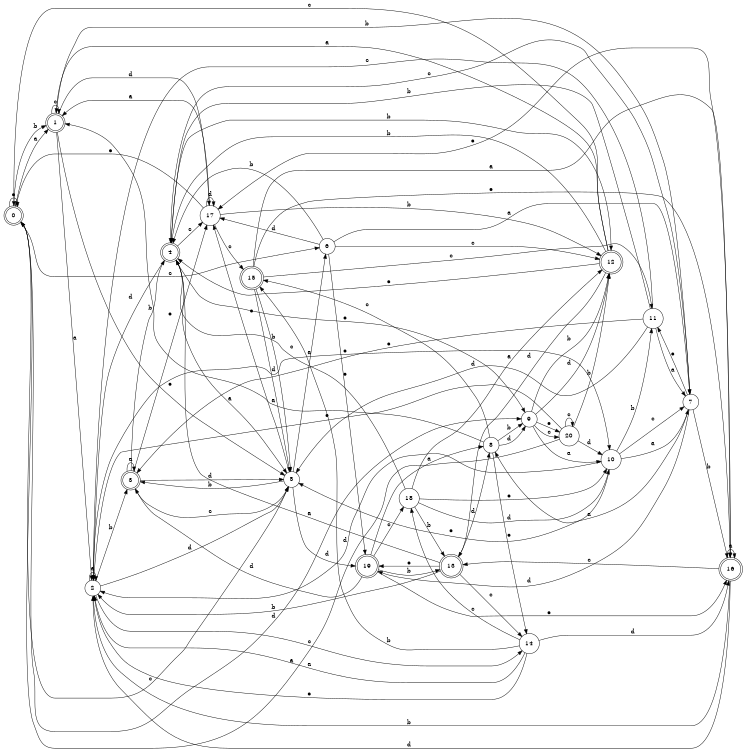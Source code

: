 digraph n17_7 {
__start0 [label="" shape="none"];

rankdir=LR;
size="8,5";

s0 [style="rounded,filled", color="black", fillcolor="white" shape="doublecircle", label="0"];
s1 [style="rounded,filled", color="black", fillcolor="white" shape="doublecircle", label="1"];
s2 [style="filled", color="black", fillcolor="white" shape="circle", label="2"];
s3 [style="rounded,filled", color="black", fillcolor="white" shape="doublecircle", label="3"];
s4 [style="rounded,filled", color="black", fillcolor="white" shape="doublecircle", label="4"];
s5 [style="filled", color="black", fillcolor="white" shape="circle", label="5"];
s6 [style="filled", color="black", fillcolor="white" shape="circle", label="6"];
s7 [style="filled", color="black", fillcolor="white" shape="circle", label="7"];
s8 [style="filled", color="black", fillcolor="white" shape="circle", label="8"];
s9 [style="filled", color="black", fillcolor="white" shape="circle", label="9"];
s10 [style="filled", color="black", fillcolor="white" shape="circle", label="10"];
s11 [style="filled", color="black", fillcolor="white" shape="circle", label="11"];
s12 [style="rounded,filled", color="black", fillcolor="white" shape="doublecircle", label="12"];
s13 [style="rounded,filled", color="black", fillcolor="white" shape="doublecircle", label="13"];
s14 [style="filled", color="black", fillcolor="white" shape="circle", label="14"];
s15 [style="rounded,filled", color="black", fillcolor="white" shape="doublecircle", label="15"];
s16 [style="rounded,filled", color="black", fillcolor="white" shape="doublecircle", label="16"];
s17 [style="filled", color="black", fillcolor="white" shape="circle", label="17"];
s18 [style="filled", color="black", fillcolor="white" shape="circle", label="18"];
s19 [style="rounded,filled", color="black", fillcolor="white" shape="doublecircle", label="19"];
s20 [style="filled", color="black", fillcolor="white" shape="circle", label="20"];
s0 -> s1 [label="a"];
s0 -> s1 [label="b"];
s0 -> s6 [label="c"];
s0 -> s9 [label="d"];
s0 -> s0 [label="e"];
s1 -> s2 [label="a"];
s1 -> s7 [label="b"];
s1 -> s1 [label="c"];
s1 -> s17 [label="d"];
s1 -> s5 [label="e"];
s2 -> s2 [label="a"];
s2 -> s3 [label="b"];
s2 -> s14 [label="c"];
s2 -> s5 [label="d"];
s2 -> s10 [label="e"];
s3 -> s3 [label="a"];
s3 -> s4 [label="b"];
s3 -> s5 [label="c"];
s3 -> s5 [label="d"];
s3 -> s17 [label="e"];
s4 -> s5 [label="a"];
s4 -> s12 [label="b"];
s4 -> s17 [label="c"];
s4 -> s2 [label="d"];
s4 -> s9 [label="e"];
s5 -> s6 [label="a"];
s5 -> s3 [label="b"];
s5 -> s0 [label="c"];
s5 -> s19 [label="d"];
s5 -> s17 [label="e"];
s6 -> s7 [label="a"];
s6 -> s4 [label="b"];
s6 -> s12 [label="c"];
s6 -> s17 [label="d"];
s6 -> s19 [label="e"];
s7 -> s8 [label="a"];
s7 -> s16 [label="b"];
s7 -> s4 [label="c"];
s7 -> s19 [label="d"];
s7 -> s11 [label="e"];
s8 -> s1 [label="a"];
s8 -> s9 [label="b"];
s8 -> s15 [label="c"];
s8 -> s9 [label="d"];
s8 -> s14 [label="e"];
s9 -> s10 [label="a"];
s9 -> s12 [label="b"];
s9 -> s20 [label="c"];
s9 -> s12 [label="d"];
s9 -> s20 [label="e"];
s10 -> s7 [label="a"];
s10 -> s11 [label="b"];
s10 -> s7 [label="c"];
s10 -> s2 [label="d"];
s10 -> s5 [label="e"];
s11 -> s7 [label="a"];
s11 -> s4 [label="b"];
s11 -> s2 [label="c"];
s11 -> s5 [label="d"];
s11 -> s3 [label="e"];
s12 -> s1 [label="a"];
s12 -> s4 [label="b"];
s12 -> s0 [label="c"];
s12 -> s13 [label="d"];
s12 -> s4 [label="e"];
s13 -> s4 [label="a"];
s13 -> s2 [label="b"];
s13 -> s14 [label="c"];
s13 -> s8 [label="d"];
s13 -> s19 [label="e"];
s14 -> s2 [label="a"];
s14 -> s15 [label="b"];
s14 -> s18 [label="c"];
s14 -> s16 [label="d"];
s14 -> s2 [label="e"];
s15 -> s16 [label="a"];
s15 -> s5 [label="b"];
s15 -> s11 [label="c"];
s15 -> s5 [label="d"];
s15 -> s16 [label="e"];
s16 -> s16 [label="a"];
s16 -> s2 [label="b"];
s16 -> s13 [label="c"];
s16 -> s2 [label="d"];
s16 -> s17 [label="e"];
s17 -> s1 [label="a"];
s17 -> s12 [label="b"];
s17 -> s15 [label="c"];
s17 -> s17 [label="d"];
s17 -> s0 [label="e"];
s18 -> s12 [label="a"];
s18 -> s13 [label="b"];
s18 -> s4 [label="c"];
s18 -> s10 [label="d"];
s18 -> s10 [label="e"];
s19 -> s8 [label="a"];
s19 -> s13 [label="b"];
s19 -> s18 [label="c"];
s19 -> s3 [label="d"];
s19 -> s16 [label="e"];
s20 -> s0 [label="a"];
s20 -> s12 [label="b"];
s20 -> s20 [label="c"];
s20 -> s10 [label="d"];
s20 -> s2 [label="e"];

}
